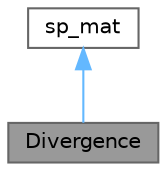 digraph "Divergence"
{
 // LATEX_PDF_SIZE
  bgcolor="transparent";
  edge [fontname=Helvetica,fontsize=10,labelfontname=Helvetica,labelfontsize=10];
  node [fontname=Helvetica,fontsize=10,shape=box,height=0.2,width=0.4];
  Node1 [id="Node000001",label="Divergence",height=0.2,width=0.4,color="gray40", fillcolor="grey60", style="filled", fontcolor="black",tooltip="Mimetic Divergence operator."];
  Node2 -> Node1 [id="edge1_Node000001_Node000002",dir="back",color="steelblue1",style="solid",tooltip=" "];
  Node2 [id="Node000002",label="sp_mat",height=0.2,width=0.4,color="gray40", fillcolor="white", style="filled",tooltip=" "];
}
